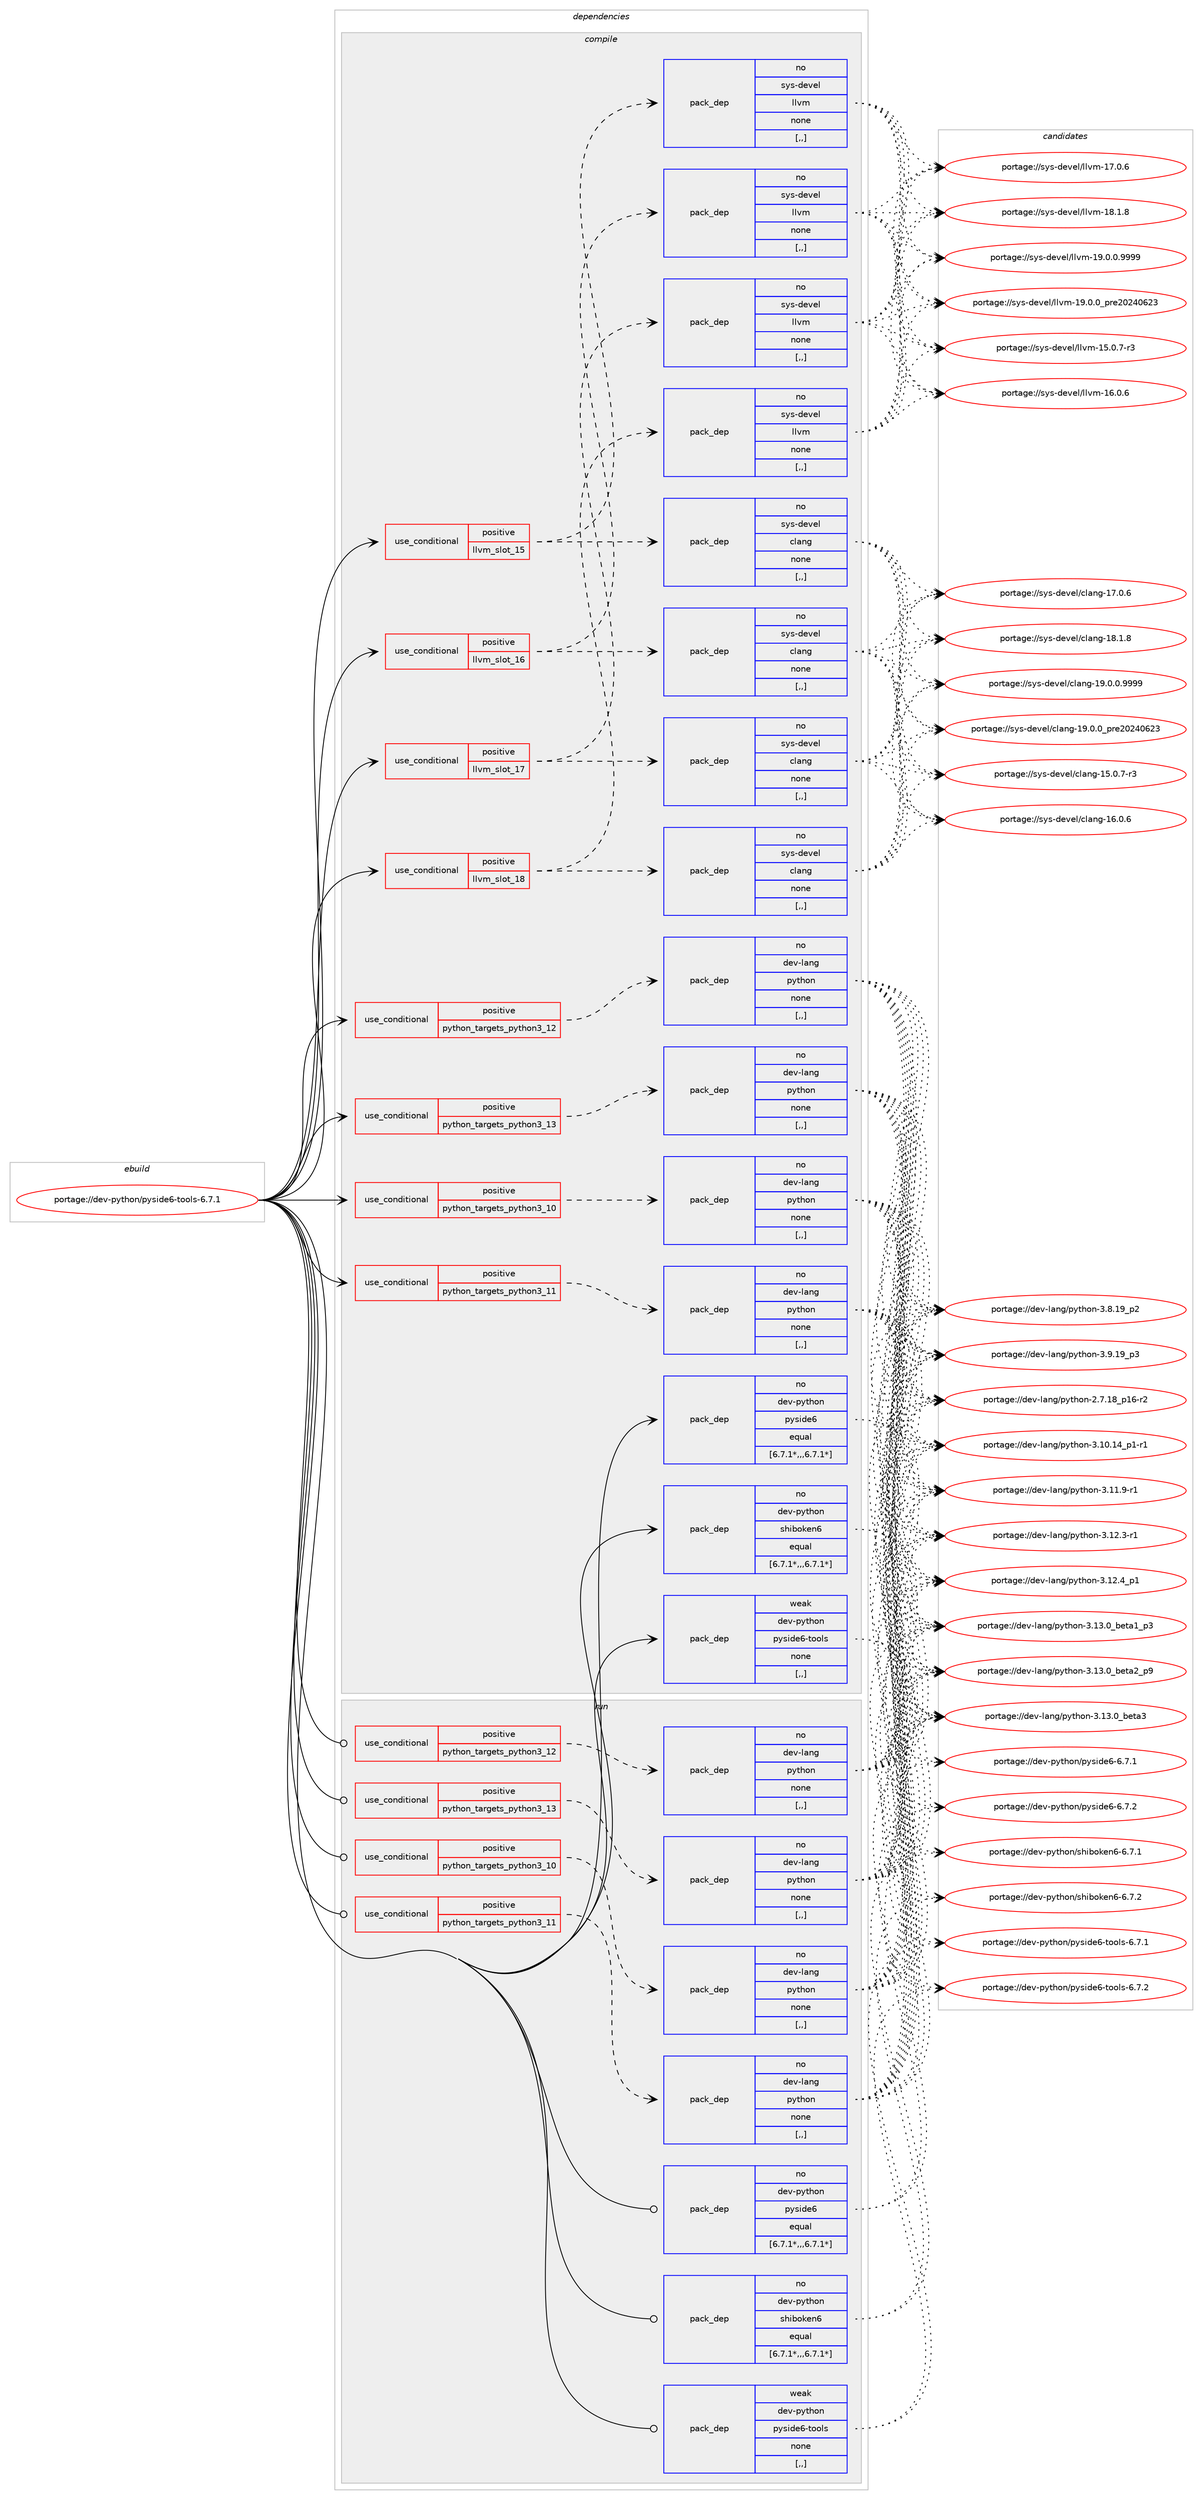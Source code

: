 digraph prolog {

# *************
# Graph options
# *************

newrank=true;
concentrate=true;
compound=true;
graph [rankdir=LR,fontname=Helvetica,fontsize=10,ranksep=1.5];#, ranksep=2.5, nodesep=0.2];
edge  [arrowhead=vee];
node  [fontname=Helvetica,fontsize=10];

# **********
# The ebuild
# **********

subgraph cluster_leftcol {
color=gray;
label=<<i>ebuild</i>>;
id [label="portage://dev-python/pyside6-tools-6.7.1", color=red, width=4, href="../dev-python/pyside6-tools-6.7.1.svg"];
}

# ****************
# The dependencies
# ****************

subgraph cluster_midcol {
color=gray;
label=<<i>dependencies</i>>;
subgraph cluster_compile {
fillcolor="#eeeeee";
style=filled;
label=<<i>compile</i>>;
subgraph cond36548 {
dependency154697 [label=<<TABLE BORDER="0" CELLBORDER="1" CELLSPACING="0" CELLPADDING="4"><TR><TD ROWSPAN="3" CELLPADDING="10">use_conditional</TD></TR><TR><TD>positive</TD></TR><TR><TD>llvm_slot_15</TD></TR></TABLE>>, shape=none, color=red];
subgraph pack116915 {
dependency154698 [label=<<TABLE BORDER="0" CELLBORDER="1" CELLSPACING="0" CELLPADDING="4" WIDTH="220"><TR><TD ROWSPAN="6" CELLPADDING="30">pack_dep</TD></TR><TR><TD WIDTH="110">no</TD></TR><TR><TD>sys-devel</TD></TR><TR><TD>clang</TD></TR><TR><TD>none</TD></TR><TR><TD>[,,]</TD></TR></TABLE>>, shape=none, color=blue];
}
dependency154697:e -> dependency154698:w [weight=20,style="dashed",arrowhead="vee"];
subgraph pack116916 {
dependency154699 [label=<<TABLE BORDER="0" CELLBORDER="1" CELLSPACING="0" CELLPADDING="4" WIDTH="220"><TR><TD ROWSPAN="6" CELLPADDING="30">pack_dep</TD></TR><TR><TD WIDTH="110">no</TD></TR><TR><TD>sys-devel</TD></TR><TR><TD>llvm</TD></TR><TR><TD>none</TD></TR><TR><TD>[,,]</TD></TR></TABLE>>, shape=none, color=blue];
}
dependency154697:e -> dependency154699:w [weight=20,style="dashed",arrowhead="vee"];
}
id:e -> dependency154697:w [weight=20,style="solid",arrowhead="vee"];
subgraph cond36549 {
dependency154700 [label=<<TABLE BORDER="0" CELLBORDER="1" CELLSPACING="0" CELLPADDING="4"><TR><TD ROWSPAN="3" CELLPADDING="10">use_conditional</TD></TR><TR><TD>positive</TD></TR><TR><TD>llvm_slot_16</TD></TR></TABLE>>, shape=none, color=red];
subgraph pack116917 {
dependency154701 [label=<<TABLE BORDER="0" CELLBORDER="1" CELLSPACING="0" CELLPADDING="4" WIDTH="220"><TR><TD ROWSPAN="6" CELLPADDING="30">pack_dep</TD></TR><TR><TD WIDTH="110">no</TD></TR><TR><TD>sys-devel</TD></TR><TR><TD>clang</TD></TR><TR><TD>none</TD></TR><TR><TD>[,,]</TD></TR></TABLE>>, shape=none, color=blue];
}
dependency154700:e -> dependency154701:w [weight=20,style="dashed",arrowhead="vee"];
subgraph pack116918 {
dependency154702 [label=<<TABLE BORDER="0" CELLBORDER="1" CELLSPACING="0" CELLPADDING="4" WIDTH="220"><TR><TD ROWSPAN="6" CELLPADDING="30">pack_dep</TD></TR><TR><TD WIDTH="110">no</TD></TR><TR><TD>sys-devel</TD></TR><TR><TD>llvm</TD></TR><TR><TD>none</TD></TR><TR><TD>[,,]</TD></TR></TABLE>>, shape=none, color=blue];
}
dependency154700:e -> dependency154702:w [weight=20,style="dashed",arrowhead="vee"];
}
id:e -> dependency154700:w [weight=20,style="solid",arrowhead="vee"];
subgraph cond36550 {
dependency154703 [label=<<TABLE BORDER="0" CELLBORDER="1" CELLSPACING="0" CELLPADDING="4"><TR><TD ROWSPAN="3" CELLPADDING="10">use_conditional</TD></TR><TR><TD>positive</TD></TR><TR><TD>llvm_slot_17</TD></TR></TABLE>>, shape=none, color=red];
subgraph pack116919 {
dependency154704 [label=<<TABLE BORDER="0" CELLBORDER="1" CELLSPACING="0" CELLPADDING="4" WIDTH="220"><TR><TD ROWSPAN="6" CELLPADDING="30">pack_dep</TD></TR><TR><TD WIDTH="110">no</TD></TR><TR><TD>sys-devel</TD></TR><TR><TD>clang</TD></TR><TR><TD>none</TD></TR><TR><TD>[,,]</TD></TR></TABLE>>, shape=none, color=blue];
}
dependency154703:e -> dependency154704:w [weight=20,style="dashed",arrowhead="vee"];
subgraph pack116920 {
dependency154705 [label=<<TABLE BORDER="0" CELLBORDER="1" CELLSPACING="0" CELLPADDING="4" WIDTH="220"><TR><TD ROWSPAN="6" CELLPADDING="30">pack_dep</TD></TR><TR><TD WIDTH="110">no</TD></TR><TR><TD>sys-devel</TD></TR><TR><TD>llvm</TD></TR><TR><TD>none</TD></TR><TR><TD>[,,]</TD></TR></TABLE>>, shape=none, color=blue];
}
dependency154703:e -> dependency154705:w [weight=20,style="dashed",arrowhead="vee"];
}
id:e -> dependency154703:w [weight=20,style="solid",arrowhead="vee"];
subgraph cond36551 {
dependency154706 [label=<<TABLE BORDER="0" CELLBORDER="1" CELLSPACING="0" CELLPADDING="4"><TR><TD ROWSPAN="3" CELLPADDING="10">use_conditional</TD></TR><TR><TD>positive</TD></TR><TR><TD>llvm_slot_18</TD></TR></TABLE>>, shape=none, color=red];
subgraph pack116921 {
dependency154707 [label=<<TABLE BORDER="0" CELLBORDER="1" CELLSPACING="0" CELLPADDING="4" WIDTH="220"><TR><TD ROWSPAN="6" CELLPADDING="30">pack_dep</TD></TR><TR><TD WIDTH="110">no</TD></TR><TR><TD>sys-devel</TD></TR><TR><TD>clang</TD></TR><TR><TD>none</TD></TR><TR><TD>[,,]</TD></TR></TABLE>>, shape=none, color=blue];
}
dependency154706:e -> dependency154707:w [weight=20,style="dashed",arrowhead="vee"];
subgraph pack116922 {
dependency154708 [label=<<TABLE BORDER="0" CELLBORDER="1" CELLSPACING="0" CELLPADDING="4" WIDTH="220"><TR><TD ROWSPAN="6" CELLPADDING="30">pack_dep</TD></TR><TR><TD WIDTH="110">no</TD></TR><TR><TD>sys-devel</TD></TR><TR><TD>llvm</TD></TR><TR><TD>none</TD></TR><TR><TD>[,,]</TD></TR></TABLE>>, shape=none, color=blue];
}
dependency154706:e -> dependency154708:w [weight=20,style="dashed",arrowhead="vee"];
}
id:e -> dependency154706:w [weight=20,style="solid",arrowhead="vee"];
subgraph cond36552 {
dependency154709 [label=<<TABLE BORDER="0" CELLBORDER="1" CELLSPACING="0" CELLPADDING="4"><TR><TD ROWSPAN="3" CELLPADDING="10">use_conditional</TD></TR><TR><TD>positive</TD></TR><TR><TD>python_targets_python3_10</TD></TR></TABLE>>, shape=none, color=red];
subgraph pack116923 {
dependency154710 [label=<<TABLE BORDER="0" CELLBORDER="1" CELLSPACING="0" CELLPADDING="4" WIDTH="220"><TR><TD ROWSPAN="6" CELLPADDING="30">pack_dep</TD></TR><TR><TD WIDTH="110">no</TD></TR><TR><TD>dev-lang</TD></TR><TR><TD>python</TD></TR><TR><TD>none</TD></TR><TR><TD>[,,]</TD></TR></TABLE>>, shape=none, color=blue];
}
dependency154709:e -> dependency154710:w [weight=20,style="dashed",arrowhead="vee"];
}
id:e -> dependency154709:w [weight=20,style="solid",arrowhead="vee"];
subgraph cond36553 {
dependency154711 [label=<<TABLE BORDER="0" CELLBORDER="1" CELLSPACING="0" CELLPADDING="4"><TR><TD ROWSPAN="3" CELLPADDING="10">use_conditional</TD></TR><TR><TD>positive</TD></TR><TR><TD>python_targets_python3_11</TD></TR></TABLE>>, shape=none, color=red];
subgraph pack116924 {
dependency154712 [label=<<TABLE BORDER="0" CELLBORDER="1" CELLSPACING="0" CELLPADDING="4" WIDTH="220"><TR><TD ROWSPAN="6" CELLPADDING="30">pack_dep</TD></TR><TR><TD WIDTH="110">no</TD></TR><TR><TD>dev-lang</TD></TR><TR><TD>python</TD></TR><TR><TD>none</TD></TR><TR><TD>[,,]</TD></TR></TABLE>>, shape=none, color=blue];
}
dependency154711:e -> dependency154712:w [weight=20,style="dashed",arrowhead="vee"];
}
id:e -> dependency154711:w [weight=20,style="solid",arrowhead="vee"];
subgraph cond36554 {
dependency154713 [label=<<TABLE BORDER="0" CELLBORDER="1" CELLSPACING="0" CELLPADDING="4"><TR><TD ROWSPAN="3" CELLPADDING="10">use_conditional</TD></TR><TR><TD>positive</TD></TR><TR><TD>python_targets_python3_12</TD></TR></TABLE>>, shape=none, color=red];
subgraph pack116925 {
dependency154714 [label=<<TABLE BORDER="0" CELLBORDER="1" CELLSPACING="0" CELLPADDING="4" WIDTH="220"><TR><TD ROWSPAN="6" CELLPADDING="30">pack_dep</TD></TR><TR><TD WIDTH="110">no</TD></TR><TR><TD>dev-lang</TD></TR><TR><TD>python</TD></TR><TR><TD>none</TD></TR><TR><TD>[,,]</TD></TR></TABLE>>, shape=none, color=blue];
}
dependency154713:e -> dependency154714:w [weight=20,style="dashed",arrowhead="vee"];
}
id:e -> dependency154713:w [weight=20,style="solid",arrowhead="vee"];
subgraph cond36555 {
dependency154715 [label=<<TABLE BORDER="0" CELLBORDER="1" CELLSPACING="0" CELLPADDING="4"><TR><TD ROWSPAN="3" CELLPADDING="10">use_conditional</TD></TR><TR><TD>positive</TD></TR><TR><TD>python_targets_python3_13</TD></TR></TABLE>>, shape=none, color=red];
subgraph pack116926 {
dependency154716 [label=<<TABLE BORDER="0" CELLBORDER="1" CELLSPACING="0" CELLPADDING="4" WIDTH="220"><TR><TD ROWSPAN="6" CELLPADDING="30">pack_dep</TD></TR><TR><TD WIDTH="110">no</TD></TR><TR><TD>dev-lang</TD></TR><TR><TD>python</TD></TR><TR><TD>none</TD></TR><TR><TD>[,,]</TD></TR></TABLE>>, shape=none, color=blue];
}
dependency154715:e -> dependency154716:w [weight=20,style="dashed",arrowhead="vee"];
}
id:e -> dependency154715:w [weight=20,style="solid",arrowhead="vee"];
subgraph pack116927 {
dependency154717 [label=<<TABLE BORDER="0" CELLBORDER="1" CELLSPACING="0" CELLPADDING="4" WIDTH="220"><TR><TD ROWSPAN="6" CELLPADDING="30">pack_dep</TD></TR><TR><TD WIDTH="110">no</TD></TR><TR><TD>dev-python</TD></TR><TR><TD>pyside6</TD></TR><TR><TD>equal</TD></TR><TR><TD>[6.7.1*,,,6.7.1*]</TD></TR></TABLE>>, shape=none, color=blue];
}
id:e -> dependency154717:w [weight=20,style="solid",arrowhead="vee"];
subgraph pack116928 {
dependency154718 [label=<<TABLE BORDER="0" CELLBORDER="1" CELLSPACING="0" CELLPADDING="4" WIDTH="220"><TR><TD ROWSPAN="6" CELLPADDING="30">pack_dep</TD></TR><TR><TD WIDTH="110">no</TD></TR><TR><TD>dev-python</TD></TR><TR><TD>shiboken6</TD></TR><TR><TD>equal</TD></TR><TR><TD>[6.7.1*,,,6.7.1*]</TD></TR></TABLE>>, shape=none, color=blue];
}
id:e -> dependency154718:w [weight=20,style="solid",arrowhead="vee"];
subgraph pack116929 {
dependency154719 [label=<<TABLE BORDER="0" CELLBORDER="1" CELLSPACING="0" CELLPADDING="4" WIDTH="220"><TR><TD ROWSPAN="6" CELLPADDING="30">pack_dep</TD></TR><TR><TD WIDTH="110">weak</TD></TR><TR><TD>dev-python</TD></TR><TR><TD>pyside6-tools</TD></TR><TR><TD>none</TD></TR><TR><TD>[,,]</TD></TR></TABLE>>, shape=none, color=blue];
}
id:e -> dependency154719:w [weight=20,style="solid",arrowhead="vee"];
}
subgraph cluster_compileandrun {
fillcolor="#eeeeee";
style=filled;
label=<<i>compile and run</i>>;
}
subgraph cluster_run {
fillcolor="#eeeeee";
style=filled;
label=<<i>run</i>>;
subgraph cond36556 {
dependency154720 [label=<<TABLE BORDER="0" CELLBORDER="1" CELLSPACING="0" CELLPADDING="4"><TR><TD ROWSPAN="3" CELLPADDING="10">use_conditional</TD></TR><TR><TD>positive</TD></TR><TR><TD>python_targets_python3_10</TD></TR></TABLE>>, shape=none, color=red];
subgraph pack116930 {
dependency154721 [label=<<TABLE BORDER="0" CELLBORDER="1" CELLSPACING="0" CELLPADDING="4" WIDTH="220"><TR><TD ROWSPAN="6" CELLPADDING="30">pack_dep</TD></TR><TR><TD WIDTH="110">no</TD></TR><TR><TD>dev-lang</TD></TR><TR><TD>python</TD></TR><TR><TD>none</TD></TR><TR><TD>[,,]</TD></TR></TABLE>>, shape=none, color=blue];
}
dependency154720:e -> dependency154721:w [weight=20,style="dashed",arrowhead="vee"];
}
id:e -> dependency154720:w [weight=20,style="solid",arrowhead="odot"];
subgraph cond36557 {
dependency154722 [label=<<TABLE BORDER="0" CELLBORDER="1" CELLSPACING="0" CELLPADDING="4"><TR><TD ROWSPAN="3" CELLPADDING="10">use_conditional</TD></TR><TR><TD>positive</TD></TR><TR><TD>python_targets_python3_11</TD></TR></TABLE>>, shape=none, color=red];
subgraph pack116931 {
dependency154723 [label=<<TABLE BORDER="0" CELLBORDER="1" CELLSPACING="0" CELLPADDING="4" WIDTH="220"><TR><TD ROWSPAN="6" CELLPADDING="30">pack_dep</TD></TR><TR><TD WIDTH="110">no</TD></TR><TR><TD>dev-lang</TD></TR><TR><TD>python</TD></TR><TR><TD>none</TD></TR><TR><TD>[,,]</TD></TR></TABLE>>, shape=none, color=blue];
}
dependency154722:e -> dependency154723:w [weight=20,style="dashed",arrowhead="vee"];
}
id:e -> dependency154722:w [weight=20,style="solid",arrowhead="odot"];
subgraph cond36558 {
dependency154724 [label=<<TABLE BORDER="0" CELLBORDER="1" CELLSPACING="0" CELLPADDING="4"><TR><TD ROWSPAN="3" CELLPADDING="10">use_conditional</TD></TR><TR><TD>positive</TD></TR><TR><TD>python_targets_python3_12</TD></TR></TABLE>>, shape=none, color=red];
subgraph pack116932 {
dependency154725 [label=<<TABLE BORDER="0" CELLBORDER="1" CELLSPACING="0" CELLPADDING="4" WIDTH="220"><TR><TD ROWSPAN="6" CELLPADDING="30">pack_dep</TD></TR><TR><TD WIDTH="110">no</TD></TR><TR><TD>dev-lang</TD></TR><TR><TD>python</TD></TR><TR><TD>none</TD></TR><TR><TD>[,,]</TD></TR></TABLE>>, shape=none, color=blue];
}
dependency154724:e -> dependency154725:w [weight=20,style="dashed",arrowhead="vee"];
}
id:e -> dependency154724:w [weight=20,style="solid",arrowhead="odot"];
subgraph cond36559 {
dependency154726 [label=<<TABLE BORDER="0" CELLBORDER="1" CELLSPACING="0" CELLPADDING="4"><TR><TD ROWSPAN="3" CELLPADDING="10">use_conditional</TD></TR><TR><TD>positive</TD></TR><TR><TD>python_targets_python3_13</TD></TR></TABLE>>, shape=none, color=red];
subgraph pack116933 {
dependency154727 [label=<<TABLE BORDER="0" CELLBORDER="1" CELLSPACING="0" CELLPADDING="4" WIDTH="220"><TR><TD ROWSPAN="6" CELLPADDING="30">pack_dep</TD></TR><TR><TD WIDTH="110">no</TD></TR><TR><TD>dev-lang</TD></TR><TR><TD>python</TD></TR><TR><TD>none</TD></TR><TR><TD>[,,]</TD></TR></TABLE>>, shape=none, color=blue];
}
dependency154726:e -> dependency154727:w [weight=20,style="dashed",arrowhead="vee"];
}
id:e -> dependency154726:w [weight=20,style="solid",arrowhead="odot"];
subgraph pack116934 {
dependency154728 [label=<<TABLE BORDER="0" CELLBORDER="1" CELLSPACING="0" CELLPADDING="4" WIDTH="220"><TR><TD ROWSPAN="6" CELLPADDING="30">pack_dep</TD></TR><TR><TD WIDTH="110">no</TD></TR><TR><TD>dev-python</TD></TR><TR><TD>pyside6</TD></TR><TR><TD>equal</TD></TR><TR><TD>[6.7.1*,,,6.7.1*]</TD></TR></TABLE>>, shape=none, color=blue];
}
id:e -> dependency154728:w [weight=20,style="solid",arrowhead="odot"];
subgraph pack116935 {
dependency154729 [label=<<TABLE BORDER="0" CELLBORDER="1" CELLSPACING="0" CELLPADDING="4" WIDTH="220"><TR><TD ROWSPAN="6" CELLPADDING="30">pack_dep</TD></TR><TR><TD WIDTH="110">no</TD></TR><TR><TD>dev-python</TD></TR><TR><TD>shiboken6</TD></TR><TR><TD>equal</TD></TR><TR><TD>[6.7.1*,,,6.7.1*]</TD></TR></TABLE>>, shape=none, color=blue];
}
id:e -> dependency154729:w [weight=20,style="solid",arrowhead="odot"];
subgraph pack116936 {
dependency154730 [label=<<TABLE BORDER="0" CELLBORDER="1" CELLSPACING="0" CELLPADDING="4" WIDTH="220"><TR><TD ROWSPAN="6" CELLPADDING="30">pack_dep</TD></TR><TR><TD WIDTH="110">weak</TD></TR><TR><TD>dev-python</TD></TR><TR><TD>pyside6-tools</TD></TR><TR><TD>none</TD></TR><TR><TD>[,,]</TD></TR></TABLE>>, shape=none, color=blue];
}
id:e -> dependency154730:w [weight=20,style="solid",arrowhead="odot"];
}
}

# **************
# The candidates
# **************

subgraph cluster_choices {
rank=same;
color=gray;
label=<<i>candidates</i>>;

subgraph choice116915 {
color=black;
nodesep=1;
choice11512111545100101118101108479910897110103454953464846554511451 [label="portage://sys-devel/clang-15.0.7-r3", color=red, width=4,href="../sys-devel/clang-15.0.7-r3.svg"];
choice1151211154510010111810110847991089711010345495446484654 [label="portage://sys-devel/clang-16.0.6", color=red, width=4,href="../sys-devel/clang-16.0.6.svg"];
choice1151211154510010111810110847991089711010345495546484654 [label="portage://sys-devel/clang-17.0.6", color=red, width=4,href="../sys-devel/clang-17.0.6.svg"];
choice1151211154510010111810110847991089711010345495646494656 [label="portage://sys-devel/clang-18.1.8", color=red, width=4,href="../sys-devel/clang-18.1.8.svg"];
choice11512111545100101118101108479910897110103454957464846484657575757 [label="portage://sys-devel/clang-19.0.0.9999", color=red, width=4,href="../sys-devel/clang-19.0.0.9999.svg"];
choice1151211154510010111810110847991089711010345495746484648951121141015048505248545051 [label="portage://sys-devel/clang-19.0.0_pre20240623", color=red, width=4,href="../sys-devel/clang-19.0.0_pre20240623.svg"];
dependency154698:e -> choice11512111545100101118101108479910897110103454953464846554511451:w [style=dotted,weight="100"];
dependency154698:e -> choice1151211154510010111810110847991089711010345495446484654:w [style=dotted,weight="100"];
dependency154698:e -> choice1151211154510010111810110847991089711010345495546484654:w [style=dotted,weight="100"];
dependency154698:e -> choice1151211154510010111810110847991089711010345495646494656:w [style=dotted,weight="100"];
dependency154698:e -> choice11512111545100101118101108479910897110103454957464846484657575757:w [style=dotted,weight="100"];
dependency154698:e -> choice1151211154510010111810110847991089711010345495746484648951121141015048505248545051:w [style=dotted,weight="100"];
}
subgraph choice116916 {
color=black;
nodesep=1;
choice1151211154510010111810110847108108118109454953464846554511451 [label="portage://sys-devel/llvm-15.0.7-r3", color=red, width=4,href="../sys-devel/llvm-15.0.7-r3.svg"];
choice115121115451001011181011084710810811810945495446484654 [label="portage://sys-devel/llvm-16.0.6", color=red, width=4,href="../sys-devel/llvm-16.0.6.svg"];
choice115121115451001011181011084710810811810945495546484654 [label="portage://sys-devel/llvm-17.0.6", color=red, width=4,href="../sys-devel/llvm-17.0.6.svg"];
choice115121115451001011181011084710810811810945495646494656 [label="portage://sys-devel/llvm-18.1.8", color=red, width=4,href="../sys-devel/llvm-18.1.8.svg"];
choice1151211154510010111810110847108108118109454957464846484657575757 [label="portage://sys-devel/llvm-19.0.0.9999", color=red, width=4,href="../sys-devel/llvm-19.0.0.9999.svg"];
choice115121115451001011181011084710810811810945495746484648951121141015048505248545051 [label="portage://sys-devel/llvm-19.0.0_pre20240623", color=red, width=4,href="../sys-devel/llvm-19.0.0_pre20240623.svg"];
dependency154699:e -> choice1151211154510010111810110847108108118109454953464846554511451:w [style=dotted,weight="100"];
dependency154699:e -> choice115121115451001011181011084710810811810945495446484654:w [style=dotted,weight="100"];
dependency154699:e -> choice115121115451001011181011084710810811810945495546484654:w [style=dotted,weight="100"];
dependency154699:e -> choice115121115451001011181011084710810811810945495646494656:w [style=dotted,weight="100"];
dependency154699:e -> choice1151211154510010111810110847108108118109454957464846484657575757:w [style=dotted,weight="100"];
dependency154699:e -> choice115121115451001011181011084710810811810945495746484648951121141015048505248545051:w [style=dotted,weight="100"];
}
subgraph choice116917 {
color=black;
nodesep=1;
choice11512111545100101118101108479910897110103454953464846554511451 [label="portage://sys-devel/clang-15.0.7-r3", color=red, width=4,href="../sys-devel/clang-15.0.7-r3.svg"];
choice1151211154510010111810110847991089711010345495446484654 [label="portage://sys-devel/clang-16.0.6", color=red, width=4,href="../sys-devel/clang-16.0.6.svg"];
choice1151211154510010111810110847991089711010345495546484654 [label="portage://sys-devel/clang-17.0.6", color=red, width=4,href="../sys-devel/clang-17.0.6.svg"];
choice1151211154510010111810110847991089711010345495646494656 [label="portage://sys-devel/clang-18.1.8", color=red, width=4,href="../sys-devel/clang-18.1.8.svg"];
choice11512111545100101118101108479910897110103454957464846484657575757 [label="portage://sys-devel/clang-19.0.0.9999", color=red, width=4,href="../sys-devel/clang-19.0.0.9999.svg"];
choice1151211154510010111810110847991089711010345495746484648951121141015048505248545051 [label="portage://sys-devel/clang-19.0.0_pre20240623", color=red, width=4,href="../sys-devel/clang-19.0.0_pre20240623.svg"];
dependency154701:e -> choice11512111545100101118101108479910897110103454953464846554511451:w [style=dotted,weight="100"];
dependency154701:e -> choice1151211154510010111810110847991089711010345495446484654:w [style=dotted,weight="100"];
dependency154701:e -> choice1151211154510010111810110847991089711010345495546484654:w [style=dotted,weight="100"];
dependency154701:e -> choice1151211154510010111810110847991089711010345495646494656:w [style=dotted,weight="100"];
dependency154701:e -> choice11512111545100101118101108479910897110103454957464846484657575757:w [style=dotted,weight="100"];
dependency154701:e -> choice1151211154510010111810110847991089711010345495746484648951121141015048505248545051:w [style=dotted,weight="100"];
}
subgraph choice116918 {
color=black;
nodesep=1;
choice1151211154510010111810110847108108118109454953464846554511451 [label="portage://sys-devel/llvm-15.0.7-r3", color=red, width=4,href="../sys-devel/llvm-15.0.7-r3.svg"];
choice115121115451001011181011084710810811810945495446484654 [label="portage://sys-devel/llvm-16.0.6", color=red, width=4,href="../sys-devel/llvm-16.0.6.svg"];
choice115121115451001011181011084710810811810945495546484654 [label="portage://sys-devel/llvm-17.0.6", color=red, width=4,href="../sys-devel/llvm-17.0.6.svg"];
choice115121115451001011181011084710810811810945495646494656 [label="portage://sys-devel/llvm-18.1.8", color=red, width=4,href="../sys-devel/llvm-18.1.8.svg"];
choice1151211154510010111810110847108108118109454957464846484657575757 [label="portage://sys-devel/llvm-19.0.0.9999", color=red, width=4,href="../sys-devel/llvm-19.0.0.9999.svg"];
choice115121115451001011181011084710810811810945495746484648951121141015048505248545051 [label="portage://sys-devel/llvm-19.0.0_pre20240623", color=red, width=4,href="../sys-devel/llvm-19.0.0_pre20240623.svg"];
dependency154702:e -> choice1151211154510010111810110847108108118109454953464846554511451:w [style=dotted,weight="100"];
dependency154702:e -> choice115121115451001011181011084710810811810945495446484654:w [style=dotted,weight="100"];
dependency154702:e -> choice115121115451001011181011084710810811810945495546484654:w [style=dotted,weight="100"];
dependency154702:e -> choice115121115451001011181011084710810811810945495646494656:w [style=dotted,weight="100"];
dependency154702:e -> choice1151211154510010111810110847108108118109454957464846484657575757:w [style=dotted,weight="100"];
dependency154702:e -> choice115121115451001011181011084710810811810945495746484648951121141015048505248545051:w [style=dotted,weight="100"];
}
subgraph choice116919 {
color=black;
nodesep=1;
choice11512111545100101118101108479910897110103454953464846554511451 [label="portage://sys-devel/clang-15.0.7-r3", color=red, width=4,href="../sys-devel/clang-15.0.7-r3.svg"];
choice1151211154510010111810110847991089711010345495446484654 [label="portage://sys-devel/clang-16.0.6", color=red, width=4,href="../sys-devel/clang-16.0.6.svg"];
choice1151211154510010111810110847991089711010345495546484654 [label="portage://sys-devel/clang-17.0.6", color=red, width=4,href="../sys-devel/clang-17.0.6.svg"];
choice1151211154510010111810110847991089711010345495646494656 [label="portage://sys-devel/clang-18.1.8", color=red, width=4,href="../sys-devel/clang-18.1.8.svg"];
choice11512111545100101118101108479910897110103454957464846484657575757 [label="portage://sys-devel/clang-19.0.0.9999", color=red, width=4,href="../sys-devel/clang-19.0.0.9999.svg"];
choice1151211154510010111810110847991089711010345495746484648951121141015048505248545051 [label="portage://sys-devel/clang-19.0.0_pre20240623", color=red, width=4,href="../sys-devel/clang-19.0.0_pre20240623.svg"];
dependency154704:e -> choice11512111545100101118101108479910897110103454953464846554511451:w [style=dotted,weight="100"];
dependency154704:e -> choice1151211154510010111810110847991089711010345495446484654:w [style=dotted,weight="100"];
dependency154704:e -> choice1151211154510010111810110847991089711010345495546484654:w [style=dotted,weight="100"];
dependency154704:e -> choice1151211154510010111810110847991089711010345495646494656:w [style=dotted,weight="100"];
dependency154704:e -> choice11512111545100101118101108479910897110103454957464846484657575757:w [style=dotted,weight="100"];
dependency154704:e -> choice1151211154510010111810110847991089711010345495746484648951121141015048505248545051:w [style=dotted,weight="100"];
}
subgraph choice116920 {
color=black;
nodesep=1;
choice1151211154510010111810110847108108118109454953464846554511451 [label="portage://sys-devel/llvm-15.0.7-r3", color=red, width=4,href="../sys-devel/llvm-15.0.7-r3.svg"];
choice115121115451001011181011084710810811810945495446484654 [label="portage://sys-devel/llvm-16.0.6", color=red, width=4,href="../sys-devel/llvm-16.0.6.svg"];
choice115121115451001011181011084710810811810945495546484654 [label="portage://sys-devel/llvm-17.0.6", color=red, width=4,href="../sys-devel/llvm-17.0.6.svg"];
choice115121115451001011181011084710810811810945495646494656 [label="portage://sys-devel/llvm-18.1.8", color=red, width=4,href="../sys-devel/llvm-18.1.8.svg"];
choice1151211154510010111810110847108108118109454957464846484657575757 [label="portage://sys-devel/llvm-19.0.0.9999", color=red, width=4,href="../sys-devel/llvm-19.0.0.9999.svg"];
choice115121115451001011181011084710810811810945495746484648951121141015048505248545051 [label="portage://sys-devel/llvm-19.0.0_pre20240623", color=red, width=4,href="../sys-devel/llvm-19.0.0_pre20240623.svg"];
dependency154705:e -> choice1151211154510010111810110847108108118109454953464846554511451:w [style=dotted,weight="100"];
dependency154705:e -> choice115121115451001011181011084710810811810945495446484654:w [style=dotted,weight="100"];
dependency154705:e -> choice115121115451001011181011084710810811810945495546484654:w [style=dotted,weight="100"];
dependency154705:e -> choice115121115451001011181011084710810811810945495646494656:w [style=dotted,weight="100"];
dependency154705:e -> choice1151211154510010111810110847108108118109454957464846484657575757:w [style=dotted,weight="100"];
dependency154705:e -> choice115121115451001011181011084710810811810945495746484648951121141015048505248545051:w [style=dotted,weight="100"];
}
subgraph choice116921 {
color=black;
nodesep=1;
choice11512111545100101118101108479910897110103454953464846554511451 [label="portage://sys-devel/clang-15.0.7-r3", color=red, width=4,href="../sys-devel/clang-15.0.7-r3.svg"];
choice1151211154510010111810110847991089711010345495446484654 [label="portage://sys-devel/clang-16.0.6", color=red, width=4,href="../sys-devel/clang-16.0.6.svg"];
choice1151211154510010111810110847991089711010345495546484654 [label="portage://sys-devel/clang-17.0.6", color=red, width=4,href="../sys-devel/clang-17.0.6.svg"];
choice1151211154510010111810110847991089711010345495646494656 [label="portage://sys-devel/clang-18.1.8", color=red, width=4,href="../sys-devel/clang-18.1.8.svg"];
choice11512111545100101118101108479910897110103454957464846484657575757 [label="portage://sys-devel/clang-19.0.0.9999", color=red, width=4,href="../sys-devel/clang-19.0.0.9999.svg"];
choice1151211154510010111810110847991089711010345495746484648951121141015048505248545051 [label="portage://sys-devel/clang-19.0.0_pre20240623", color=red, width=4,href="../sys-devel/clang-19.0.0_pre20240623.svg"];
dependency154707:e -> choice11512111545100101118101108479910897110103454953464846554511451:w [style=dotted,weight="100"];
dependency154707:e -> choice1151211154510010111810110847991089711010345495446484654:w [style=dotted,weight="100"];
dependency154707:e -> choice1151211154510010111810110847991089711010345495546484654:w [style=dotted,weight="100"];
dependency154707:e -> choice1151211154510010111810110847991089711010345495646494656:w [style=dotted,weight="100"];
dependency154707:e -> choice11512111545100101118101108479910897110103454957464846484657575757:w [style=dotted,weight="100"];
dependency154707:e -> choice1151211154510010111810110847991089711010345495746484648951121141015048505248545051:w [style=dotted,weight="100"];
}
subgraph choice116922 {
color=black;
nodesep=1;
choice1151211154510010111810110847108108118109454953464846554511451 [label="portage://sys-devel/llvm-15.0.7-r3", color=red, width=4,href="../sys-devel/llvm-15.0.7-r3.svg"];
choice115121115451001011181011084710810811810945495446484654 [label="portage://sys-devel/llvm-16.0.6", color=red, width=4,href="../sys-devel/llvm-16.0.6.svg"];
choice115121115451001011181011084710810811810945495546484654 [label="portage://sys-devel/llvm-17.0.6", color=red, width=4,href="../sys-devel/llvm-17.0.6.svg"];
choice115121115451001011181011084710810811810945495646494656 [label="portage://sys-devel/llvm-18.1.8", color=red, width=4,href="../sys-devel/llvm-18.1.8.svg"];
choice1151211154510010111810110847108108118109454957464846484657575757 [label="portage://sys-devel/llvm-19.0.0.9999", color=red, width=4,href="../sys-devel/llvm-19.0.0.9999.svg"];
choice115121115451001011181011084710810811810945495746484648951121141015048505248545051 [label="portage://sys-devel/llvm-19.0.0_pre20240623", color=red, width=4,href="../sys-devel/llvm-19.0.0_pre20240623.svg"];
dependency154708:e -> choice1151211154510010111810110847108108118109454953464846554511451:w [style=dotted,weight="100"];
dependency154708:e -> choice115121115451001011181011084710810811810945495446484654:w [style=dotted,weight="100"];
dependency154708:e -> choice115121115451001011181011084710810811810945495546484654:w [style=dotted,weight="100"];
dependency154708:e -> choice115121115451001011181011084710810811810945495646494656:w [style=dotted,weight="100"];
dependency154708:e -> choice1151211154510010111810110847108108118109454957464846484657575757:w [style=dotted,weight="100"];
dependency154708:e -> choice115121115451001011181011084710810811810945495746484648951121141015048505248545051:w [style=dotted,weight="100"];
}
subgraph choice116923 {
color=black;
nodesep=1;
choice100101118451089711010347112121116104111110455046554649569511249544511450 [label="portage://dev-lang/python-2.7.18_p16-r2", color=red, width=4,href="../dev-lang/python-2.7.18_p16-r2.svg"];
choice100101118451089711010347112121116104111110455146494846495295112494511449 [label="portage://dev-lang/python-3.10.14_p1-r1", color=red, width=4,href="../dev-lang/python-3.10.14_p1-r1.svg"];
choice100101118451089711010347112121116104111110455146494946574511449 [label="portage://dev-lang/python-3.11.9-r1", color=red, width=4,href="../dev-lang/python-3.11.9-r1.svg"];
choice100101118451089711010347112121116104111110455146495046514511449 [label="portage://dev-lang/python-3.12.3-r1", color=red, width=4,href="../dev-lang/python-3.12.3-r1.svg"];
choice100101118451089711010347112121116104111110455146495046529511249 [label="portage://dev-lang/python-3.12.4_p1", color=red, width=4,href="../dev-lang/python-3.12.4_p1.svg"];
choice10010111845108971101034711212111610411111045514649514648959810111697499511251 [label="portage://dev-lang/python-3.13.0_beta1_p3", color=red, width=4,href="../dev-lang/python-3.13.0_beta1_p3.svg"];
choice10010111845108971101034711212111610411111045514649514648959810111697509511257 [label="portage://dev-lang/python-3.13.0_beta2_p9", color=red, width=4,href="../dev-lang/python-3.13.0_beta2_p9.svg"];
choice1001011184510897110103471121211161041111104551464951464895981011169751 [label="portage://dev-lang/python-3.13.0_beta3", color=red, width=4,href="../dev-lang/python-3.13.0_beta3.svg"];
choice100101118451089711010347112121116104111110455146564649579511250 [label="portage://dev-lang/python-3.8.19_p2", color=red, width=4,href="../dev-lang/python-3.8.19_p2.svg"];
choice100101118451089711010347112121116104111110455146574649579511251 [label="portage://dev-lang/python-3.9.19_p3", color=red, width=4,href="../dev-lang/python-3.9.19_p3.svg"];
dependency154710:e -> choice100101118451089711010347112121116104111110455046554649569511249544511450:w [style=dotted,weight="100"];
dependency154710:e -> choice100101118451089711010347112121116104111110455146494846495295112494511449:w [style=dotted,weight="100"];
dependency154710:e -> choice100101118451089711010347112121116104111110455146494946574511449:w [style=dotted,weight="100"];
dependency154710:e -> choice100101118451089711010347112121116104111110455146495046514511449:w [style=dotted,weight="100"];
dependency154710:e -> choice100101118451089711010347112121116104111110455146495046529511249:w [style=dotted,weight="100"];
dependency154710:e -> choice10010111845108971101034711212111610411111045514649514648959810111697499511251:w [style=dotted,weight="100"];
dependency154710:e -> choice10010111845108971101034711212111610411111045514649514648959810111697509511257:w [style=dotted,weight="100"];
dependency154710:e -> choice1001011184510897110103471121211161041111104551464951464895981011169751:w [style=dotted,weight="100"];
dependency154710:e -> choice100101118451089711010347112121116104111110455146564649579511250:w [style=dotted,weight="100"];
dependency154710:e -> choice100101118451089711010347112121116104111110455146574649579511251:w [style=dotted,weight="100"];
}
subgraph choice116924 {
color=black;
nodesep=1;
choice100101118451089711010347112121116104111110455046554649569511249544511450 [label="portage://dev-lang/python-2.7.18_p16-r2", color=red, width=4,href="../dev-lang/python-2.7.18_p16-r2.svg"];
choice100101118451089711010347112121116104111110455146494846495295112494511449 [label="portage://dev-lang/python-3.10.14_p1-r1", color=red, width=4,href="../dev-lang/python-3.10.14_p1-r1.svg"];
choice100101118451089711010347112121116104111110455146494946574511449 [label="portage://dev-lang/python-3.11.9-r1", color=red, width=4,href="../dev-lang/python-3.11.9-r1.svg"];
choice100101118451089711010347112121116104111110455146495046514511449 [label="portage://dev-lang/python-3.12.3-r1", color=red, width=4,href="../dev-lang/python-3.12.3-r1.svg"];
choice100101118451089711010347112121116104111110455146495046529511249 [label="portage://dev-lang/python-3.12.4_p1", color=red, width=4,href="../dev-lang/python-3.12.4_p1.svg"];
choice10010111845108971101034711212111610411111045514649514648959810111697499511251 [label="portage://dev-lang/python-3.13.0_beta1_p3", color=red, width=4,href="../dev-lang/python-3.13.0_beta1_p3.svg"];
choice10010111845108971101034711212111610411111045514649514648959810111697509511257 [label="portage://dev-lang/python-3.13.0_beta2_p9", color=red, width=4,href="../dev-lang/python-3.13.0_beta2_p9.svg"];
choice1001011184510897110103471121211161041111104551464951464895981011169751 [label="portage://dev-lang/python-3.13.0_beta3", color=red, width=4,href="../dev-lang/python-3.13.0_beta3.svg"];
choice100101118451089711010347112121116104111110455146564649579511250 [label="portage://dev-lang/python-3.8.19_p2", color=red, width=4,href="../dev-lang/python-3.8.19_p2.svg"];
choice100101118451089711010347112121116104111110455146574649579511251 [label="portage://dev-lang/python-3.9.19_p3", color=red, width=4,href="../dev-lang/python-3.9.19_p3.svg"];
dependency154712:e -> choice100101118451089711010347112121116104111110455046554649569511249544511450:w [style=dotted,weight="100"];
dependency154712:e -> choice100101118451089711010347112121116104111110455146494846495295112494511449:w [style=dotted,weight="100"];
dependency154712:e -> choice100101118451089711010347112121116104111110455146494946574511449:w [style=dotted,weight="100"];
dependency154712:e -> choice100101118451089711010347112121116104111110455146495046514511449:w [style=dotted,weight="100"];
dependency154712:e -> choice100101118451089711010347112121116104111110455146495046529511249:w [style=dotted,weight="100"];
dependency154712:e -> choice10010111845108971101034711212111610411111045514649514648959810111697499511251:w [style=dotted,weight="100"];
dependency154712:e -> choice10010111845108971101034711212111610411111045514649514648959810111697509511257:w [style=dotted,weight="100"];
dependency154712:e -> choice1001011184510897110103471121211161041111104551464951464895981011169751:w [style=dotted,weight="100"];
dependency154712:e -> choice100101118451089711010347112121116104111110455146564649579511250:w [style=dotted,weight="100"];
dependency154712:e -> choice100101118451089711010347112121116104111110455146574649579511251:w [style=dotted,weight="100"];
}
subgraph choice116925 {
color=black;
nodesep=1;
choice100101118451089711010347112121116104111110455046554649569511249544511450 [label="portage://dev-lang/python-2.7.18_p16-r2", color=red, width=4,href="../dev-lang/python-2.7.18_p16-r2.svg"];
choice100101118451089711010347112121116104111110455146494846495295112494511449 [label="portage://dev-lang/python-3.10.14_p1-r1", color=red, width=4,href="../dev-lang/python-3.10.14_p1-r1.svg"];
choice100101118451089711010347112121116104111110455146494946574511449 [label="portage://dev-lang/python-3.11.9-r1", color=red, width=4,href="../dev-lang/python-3.11.9-r1.svg"];
choice100101118451089711010347112121116104111110455146495046514511449 [label="portage://dev-lang/python-3.12.3-r1", color=red, width=4,href="../dev-lang/python-3.12.3-r1.svg"];
choice100101118451089711010347112121116104111110455146495046529511249 [label="portage://dev-lang/python-3.12.4_p1", color=red, width=4,href="../dev-lang/python-3.12.4_p1.svg"];
choice10010111845108971101034711212111610411111045514649514648959810111697499511251 [label="portage://dev-lang/python-3.13.0_beta1_p3", color=red, width=4,href="../dev-lang/python-3.13.0_beta1_p3.svg"];
choice10010111845108971101034711212111610411111045514649514648959810111697509511257 [label="portage://dev-lang/python-3.13.0_beta2_p9", color=red, width=4,href="../dev-lang/python-3.13.0_beta2_p9.svg"];
choice1001011184510897110103471121211161041111104551464951464895981011169751 [label="portage://dev-lang/python-3.13.0_beta3", color=red, width=4,href="../dev-lang/python-3.13.0_beta3.svg"];
choice100101118451089711010347112121116104111110455146564649579511250 [label="portage://dev-lang/python-3.8.19_p2", color=red, width=4,href="../dev-lang/python-3.8.19_p2.svg"];
choice100101118451089711010347112121116104111110455146574649579511251 [label="portage://dev-lang/python-3.9.19_p3", color=red, width=4,href="../dev-lang/python-3.9.19_p3.svg"];
dependency154714:e -> choice100101118451089711010347112121116104111110455046554649569511249544511450:w [style=dotted,weight="100"];
dependency154714:e -> choice100101118451089711010347112121116104111110455146494846495295112494511449:w [style=dotted,weight="100"];
dependency154714:e -> choice100101118451089711010347112121116104111110455146494946574511449:w [style=dotted,weight="100"];
dependency154714:e -> choice100101118451089711010347112121116104111110455146495046514511449:w [style=dotted,weight="100"];
dependency154714:e -> choice100101118451089711010347112121116104111110455146495046529511249:w [style=dotted,weight="100"];
dependency154714:e -> choice10010111845108971101034711212111610411111045514649514648959810111697499511251:w [style=dotted,weight="100"];
dependency154714:e -> choice10010111845108971101034711212111610411111045514649514648959810111697509511257:w [style=dotted,weight="100"];
dependency154714:e -> choice1001011184510897110103471121211161041111104551464951464895981011169751:w [style=dotted,weight="100"];
dependency154714:e -> choice100101118451089711010347112121116104111110455146564649579511250:w [style=dotted,weight="100"];
dependency154714:e -> choice100101118451089711010347112121116104111110455146574649579511251:w [style=dotted,weight="100"];
}
subgraph choice116926 {
color=black;
nodesep=1;
choice100101118451089711010347112121116104111110455046554649569511249544511450 [label="portage://dev-lang/python-2.7.18_p16-r2", color=red, width=4,href="../dev-lang/python-2.7.18_p16-r2.svg"];
choice100101118451089711010347112121116104111110455146494846495295112494511449 [label="portage://dev-lang/python-3.10.14_p1-r1", color=red, width=4,href="../dev-lang/python-3.10.14_p1-r1.svg"];
choice100101118451089711010347112121116104111110455146494946574511449 [label="portage://dev-lang/python-3.11.9-r1", color=red, width=4,href="../dev-lang/python-3.11.9-r1.svg"];
choice100101118451089711010347112121116104111110455146495046514511449 [label="portage://dev-lang/python-3.12.3-r1", color=red, width=4,href="../dev-lang/python-3.12.3-r1.svg"];
choice100101118451089711010347112121116104111110455146495046529511249 [label="portage://dev-lang/python-3.12.4_p1", color=red, width=4,href="../dev-lang/python-3.12.4_p1.svg"];
choice10010111845108971101034711212111610411111045514649514648959810111697499511251 [label="portage://dev-lang/python-3.13.0_beta1_p3", color=red, width=4,href="../dev-lang/python-3.13.0_beta1_p3.svg"];
choice10010111845108971101034711212111610411111045514649514648959810111697509511257 [label="portage://dev-lang/python-3.13.0_beta2_p9", color=red, width=4,href="../dev-lang/python-3.13.0_beta2_p9.svg"];
choice1001011184510897110103471121211161041111104551464951464895981011169751 [label="portage://dev-lang/python-3.13.0_beta3", color=red, width=4,href="../dev-lang/python-3.13.0_beta3.svg"];
choice100101118451089711010347112121116104111110455146564649579511250 [label="portage://dev-lang/python-3.8.19_p2", color=red, width=4,href="../dev-lang/python-3.8.19_p2.svg"];
choice100101118451089711010347112121116104111110455146574649579511251 [label="portage://dev-lang/python-3.9.19_p3", color=red, width=4,href="../dev-lang/python-3.9.19_p3.svg"];
dependency154716:e -> choice100101118451089711010347112121116104111110455046554649569511249544511450:w [style=dotted,weight="100"];
dependency154716:e -> choice100101118451089711010347112121116104111110455146494846495295112494511449:w [style=dotted,weight="100"];
dependency154716:e -> choice100101118451089711010347112121116104111110455146494946574511449:w [style=dotted,weight="100"];
dependency154716:e -> choice100101118451089711010347112121116104111110455146495046514511449:w [style=dotted,weight="100"];
dependency154716:e -> choice100101118451089711010347112121116104111110455146495046529511249:w [style=dotted,weight="100"];
dependency154716:e -> choice10010111845108971101034711212111610411111045514649514648959810111697499511251:w [style=dotted,weight="100"];
dependency154716:e -> choice10010111845108971101034711212111610411111045514649514648959810111697509511257:w [style=dotted,weight="100"];
dependency154716:e -> choice1001011184510897110103471121211161041111104551464951464895981011169751:w [style=dotted,weight="100"];
dependency154716:e -> choice100101118451089711010347112121116104111110455146564649579511250:w [style=dotted,weight="100"];
dependency154716:e -> choice100101118451089711010347112121116104111110455146574649579511251:w [style=dotted,weight="100"];
}
subgraph choice116927 {
color=black;
nodesep=1;
choice100101118451121211161041111104711212111510510010154455446554649 [label="portage://dev-python/pyside6-6.7.1", color=red, width=4,href="../dev-python/pyside6-6.7.1.svg"];
choice100101118451121211161041111104711212111510510010154455446554650 [label="portage://dev-python/pyside6-6.7.2", color=red, width=4,href="../dev-python/pyside6-6.7.2.svg"];
dependency154717:e -> choice100101118451121211161041111104711212111510510010154455446554649:w [style=dotted,weight="100"];
dependency154717:e -> choice100101118451121211161041111104711212111510510010154455446554650:w [style=dotted,weight="100"];
}
subgraph choice116928 {
color=black;
nodesep=1;
choice10010111845112121116104111110471151041059811110710111054455446554649 [label="portage://dev-python/shiboken6-6.7.1", color=red, width=4,href="../dev-python/shiboken6-6.7.1.svg"];
choice10010111845112121116104111110471151041059811110710111054455446554650 [label="portage://dev-python/shiboken6-6.7.2", color=red, width=4,href="../dev-python/shiboken6-6.7.2.svg"];
dependency154718:e -> choice10010111845112121116104111110471151041059811110710111054455446554649:w [style=dotted,weight="100"];
dependency154718:e -> choice10010111845112121116104111110471151041059811110710111054455446554650:w [style=dotted,weight="100"];
}
subgraph choice116929 {
color=black;
nodesep=1;
choice10010111845112121116104111110471121211151051001015445116111111108115455446554649 [label="portage://dev-python/pyside6-tools-6.7.1", color=red, width=4,href="../dev-python/pyside6-tools-6.7.1.svg"];
choice10010111845112121116104111110471121211151051001015445116111111108115455446554650 [label="portage://dev-python/pyside6-tools-6.7.2", color=red, width=4,href="../dev-python/pyside6-tools-6.7.2.svg"];
dependency154719:e -> choice10010111845112121116104111110471121211151051001015445116111111108115455446554649:w [style=dotted,weight="100"];
dependency154719:e -> choice10010111845112121116104111110471121211151051001015445116111111108115455446554650:w [style=dotted,weight="100"];
}
subgraph choice116930 {
color=black;
nodesep=1;
choice100101118451089711010347112121116104111110455046554649569511249544511450 [label="portage://dev-lang/python-2.7.18_p16-r2", color=red, width=4,href="../dev-lang/python-2.7.18_p16-r2.svg"];
choice100101118451089711010347112121116104111110455146494846495295112494511449 [label="portage://dev-lang/python-3.10.14_p1-r1", color=red, width=4,href="../dev-lang/python-3.10.14_p1-r1.svg"];
choice100101118451089711010347112121116104111110455146494946574511449 [label="portage://dev-lang/python-3.11.9-r1", color=red, width=4,href="../dev-lang/python-3.11.9-r1.svg"];
choice100101118451089711010347112121116104111110455146495046514511449 [label="portage://dev-lang/python-3.12.3-r1", color=red, width=4,href="../dev-lang/python-3.12.3-r1.svg"];
choice100101118451089711010347112121116104111110455146495046529511249 [label="portage://dev-lang/python-3.12.4_p1", color=red, width=4,href="../dev-lang/python-3.12.4_p1.svg"];
choice10010111845108971101034711212111610411111045514649514648959810111697499511251 [label="portage://dev-lang/python-3.13.0_beta1_p3", color=red, width=4,href="../dev-lang/python-3.13.0_beta1_p3.svg"];
choice10010111845108971101034711212111610411111045514649514648959810111697509511257 [label="portage://dev-lang/python-3.13.0_beta2_p9", color=red, width=4,href="../dev-lang/python-3.13.0_beta2_p9.svg"];
choice1001011184510897110103471121211161041111104551464951464895981011169751 [label="portage://dev-lang/python-3.13.0_beta3", color=red, width=4,href="../dev-lang/python-3.13.0_beta3.svg"];
choice100101118451089711010347112121116104111110455146564649579511250 [label="portage://dev-lang/python-3.8.19_p2", color=red, width=4,href="../dev-lang/python-3.8.19_p2.svg"];
choice100101118451089711010347112121116104111110455146574649579511251 [label="portage://dev-lang/python-3.9.19_p3", color=red, width=4,href="../dev-lang/python-3.9.19_p3.svg"];
dependency154721:e -> choice100101118451089711010347112121116104111110455046554649569511249544511450:w [style=dotted,weight="100"];
dependency154721:e -> choice100101118451089711010347112121116104111110455146494846495295112494511449:w [style=dotted,weight="100"];
dependency154721:e -> choice100101118451089711010347112121116104111110455146494946574511449:w [style=dotted,weight="100"];
dependency154721:e -> choice100101118451089711010347112121116104111110455146495046514511449:w [style=dotted,weight="100"];
dependency154721:e -> choice100101118451089711010347112121116104111110455146495046529511249:w [style=dotted,weight="100"];
dependency154721:e -> choice10010111845108971101034711212111610411111045514649514648959810111697499511251:w [style=dotted,weight="100"];
dependency154721:e -> choice10010111845108971101034711212111610411111045514649514648959810111697509511257:w [style=dotted,weight="100"];
dependency154721:e -> choice1001011184510897110103471121211161041111104551464951464895981011169751:w [style=dotted,weight="100"];
dependency154721:e -> choice100101118451089711010347112121116104111110455146564649579511250:w [style=dotted,weight="100"];
dependency154721:e -> choice100101118451089711010347112121116104111110455146574649579511251:w [style=dotted,weight="100"];
}
subgraph choice116931 {
color=black;
nodesep=1;
choice100101118451089711010347112121116104111110455046554649569511249544511450 [label="portage://dev-lang/python-2.7.18_p16-r2", color=red, width=4,href="../dev-lang/python-2.7.18_p16-r2.svg"];
choice100101118451089711010347112121116104111110455146494846495295112494511449 [label="portage://dev-lang/python-3.10.14_p1-r1", color=red, width=4,href="../dev-lang/python-3.10.14_p1-r1.svg"];
choice100101118451089711010347112121116104111110455146494946574511449 [label="portage://dev-lang/python-3.11.9-r1", color=red, width=4,href="../dev-lang/python-3.11.9-r1.svg"];
choice100101118451089711010347112121116104111110455146495046514511449 [label="portage://dev-lang/python-3.12.3-r1", color=red, width=4,href="../dev-lang/python-3.12.3-r1.svg"];
choice100101118451089711010347112121116104111110455146495046529511249 [label="portage://dev-lang/python-3.12.4_p1", color=red, width=4,href="../dev-lang/python-3.12.4_p1.svg"];
choice10010111845108971101034711212111610411111045514649514648959810111697499511251 [label="portage://dev-lang/python-3.13.0_beta1_p3", color=red, width=4,href="../dev-lang/python-3.13.0_beta1_p3.svg"];
choice10010111845108971101034711212111610411111045514649514648959810111697509511257 [label="portage://dev-lang/python-3.13.0_beta2_p9", color=red, width=4,href="../dev-lang/python-3.13.0_beta2_p9.svg"];
choice1001011184510897110103471121211161041111104551464951464895981011169751 [label="portage://dev-lang/python-3.13.0_beta3", color=red, width=4,href="../dev-lang/python-3.13.0_beta3.svg"];
choice100101118451089711010347112121116104111110455146564649579511250 [label="portage://dev-lang/python-3.8.19_p2", color=red, width=4,href="../dev-lang/python-3.8.19_p2.svg"];
choice100101118451089711010347112121116104111110455146574649579511251 [label="portage://dev-lang/python-3.9.19_p3", color=red, width=4,href="../dev-lang/python-3.9.19_p3.svg"];
dependency154723:e -> choice100101118451089711010347112121116104111110455046554649569511249544511450:w [style=dotted,weight="100"];
dependency154723:e -> choice100101118451089711010347112121116104111110455146494846495295112494511449:w [style=dotted,weight="100"];
dependency154723:e -> choice100101118451089711010347112121116104111110455146494946574511449:w [style=dotted,weight="100"];
dependency154723:e -> choice100101118451089711010347112121116104111110455146495046514511449:w [style=dotted,weight="100"];
dependency154723:e -> choice100101118451089711010347112121116104111110455146495046529511249:w [style=dotted,weight="100"];
dependency154723:e -> choice10010111845108971101034711212111610411111045514649514648959810111697499511251:w [style=dotted,weight="100"];
dependency154723:e -> choice10010111845108971101034711212111610411111045514649514648959810111697509511257:w [style=dotted,weight="100"];
dependency154723:e -> choice1001011184510897110103471121211161041111104551464951464895981011169751:w [style=dotted,weight="100"];
dependency154723:e -> choice100101118451089711010347112121116104111110455146564649579511250:w [style=dotted,weight="100"];
dependency154723:e -> choice100101118451089711010347112121116104111110455146574649579511251:w [style=dotted,weight="100"];
}
subgraph choice116932 {
color=black;
nodesep=1;
choice100101118451089711010347112121116104111110455046554649569511249544511450 [label="portage://dev-lang/python-2.7.18_p16-r2", color=red, width=4,href="../dev-lang/python-2.7.18_p16-r2.svg"];
choice100101118451089711010347112121116104111110455146494846495295112494511449 [label="portage://dev-lang/python-3.10.14_p1-r1", color=red, width=4,href="../dev-lang/python-3.10.14_p1-r1.svg"];
choice100101118451089711010347112121116104111110455146494946574511449 [label="portage://dev-lang/python-3.11.9-r1", color=red, width=4,href="../dev-lang/python-3.11.9-r1.svg"];
choice100101118451089711010347112121116104111110455146495046514511449 [label="portage://dev-lang/python-3.12.3-r1", color=red, width=4,href="../dev-lang/python-3.12.3-r1.svg"];
choice100101118451089711010347112121116104111110455146495046529511249 [label="portage://dev-lang/python-3.12.4_p1", color=red, width=4,href="../dev-lang/python-3.12.4_p1.svg"];
choice10010111845108971101034711212111610411111045514649514648959810111697499511251 [label="portage://dev-lang/python-3.13.0_beta1_p3", color=red, width=4,href="../dev-lang/python-3.13.0_beta1_p3.svg"];
choice10010111845108971101034711212111610411111045514649514648959810111697509511257 [label="portage://dev-lang/python-3.13.0_beta2_p9", color=red, width=4,href="../dev-lang/python-3.13.0_beta2_p9.svg"];
choice1001011184510897110103471121211161041111104551464951464895981011169751 [label="portage://dev-lang/python-3.13.0_beta3", color=red, width=4,href="../dev-lang/python-3.13.0_beta3.svg"];
choice100101118451089711010347112121116104111110455146564649579511250 [label="portage://dev-lang/python-3.8.19_p2", color=red, width=4,href="../dev-lang/python-3.8.19_p2.svg"];
choice100101118451089711010347112121116104111110455146574649579511251 [label="portage://dev-lang/python-3.9.19_p3", color=red, width=4,href="../dev-lang/python-3.9.19_p3.svg"];
dependency154725:e -> choice100101118451089711010347112121116104111110455046554649569511249544511450:w [style=dotted,weight="100"];
dependency154725:e -> choice100101118451089711010347112121116104111110455146494846495295112494511449:w [style=dotted,weight="100"];
dependency154725:e -> choice100101118451089711010347112121116104111110455146494946574511449:w [style=dotted,weight="100"];
dependency154725:e -> choice100101118451089711010347112121116104111110455146495046514511449:w [style=dotted,weight="100"];
dependency154725:e -> choice100101118451089711010347112121116104111110455146495046529511249:w [style=dotted,weight="100"];
dependency154725:e -> choice10010111845108971101034711212111610411111045514649514648959810111697499511251:w [style=dotted,weight="100"];
dependency154725:e -> choice10010111845108971101034711212111610411111045514649514648959810111697509511257:w [style=dotted,weight="100"];
dependency154725:e -> choice1001011184510897110103471121211161041111104551464951464895981011169751:w [style=dotted,weight="100"];
dependency154725:e -> choice100101118451089711010347112121116104111110455146564649579511250:w [style=dotted,weight="100"];
dependency154725:e -> choice100101118451089711010347112121116104111110455146574649579511251:w [style=dotted,weight="100"];
}
subgraph choice116933 {
color=black;
nodesep=1;
choice100101118451089711010347112121116104111110455046554649569511249544511450 [label="portage://dev-lang/python-2.7.18_p16-r2", color=red, width=4,href="../dev-lang/python-2.7.18_p16-r2.svg"];
choice100101118451089711010347112121116104111110455146494846495295112494511449 [label="portage://dev-lang/python-3.10.14_p1-r1", color=red, width=4,href="../dev-lang/python-3.10.14_p1-r1.svg"];
choice100101118451089711010347112121116104111110455146494946574511449 [label="portage://dev-lang/python-3.11.9-r1", color=red, width=4,href="../dev-lang/python-3.11.9-r1.svg"];
choice100101118451089711010347112121116104111110455146495046514511449 [label="portage://dev-lang/python-3.12.3-r1", color=red, width=4,href="../dev-lang/python-3.12.3-r1.svg"];
choice100101118451089711010347112121116104111110455146495046529511249 [label="portage://dev-lang/python-3.12.4_p1", color=red, width=4,href="../dev-lang/python-3.12.4_p1.svg"];
choice10010111845108971101034711212111610411111045514649514648959810111697499511251 [label="portage://dev-lang/python-3.13.0_beta1_p3", color=red, width=4,href="../dev-lang/python-3.13.0_beta1_p3.svg"];
choice10010111845108971101034711212111610411111045514649514648959810111697509511257 [label="portage://dev-lang/python-3.13.0_beta2_p9", color=red, width=4,href="../dev-lang/python-3.13.0_beta2_p9.svg"];
choice1001011184510897110103471121211161041111104551464951464895981011169751 [label="portage://dev-lang/python-3.13.0_beta3", color=red, width=4,href="../dev-lang/python-3.13.0_beta3.svg"];
choice100101118451089711010347112121116104111110455146564649579511250 [label="portage://dev-lang/python-3.8.19_p2", color=red, width=4,href="../dev-lang/python-3.8.19_p2.svg"];
choice100101118451089711010347112121116104111110455146574649579511251 [label="portage://dev-lang/python-3.9.19_p3", color=red, width=4,href="../dev-lang/python-3.9.19_p3.svg"];
dependency154727:e -> choice100101118451089711010347112121116104111110455046554649569511249544511450:w [style=dotted,weight="100"];
dependency154727:e -> choice100101118451089711010347112121116104111110455146494846495295112494511449:w [style=dotted,weight="100"];
dependency154727:e -> choice100101118451089711010347112121116104111110455146494946574511449:w [style=dotted,weight="100"];
dependency154727:e -> choice100101118451089711010347112121116104111110455146495046514511449:w [style=dotted,weight="100"];
dependency154727:e -> choice100101118451089711010347112121116104111110455146495046529511249:w [style=dotted,weight="100"];
dependency154727:e -> choice10010111845108971101034711212111610411111045514649514648959810111697499511251:w [style=dotted,weight="100"];
dependency154727:e -> choice10010111845108971101034711212111610411111045514649514648959810111697509511257:w [style=dotted,weight="100"];
dependency154727:e -> choice1001011184510897110103471121211161041111104551464951464895981011169751:w [style=dotted,weight="100"];
dependency154727:e -> choice100101118451089711010347112121116104111110455146564649579511250:w [style=dotted,weight="100"];
dependency154727:e -> choice100101118451089711010347112121116104111110455146574649579511251:w [style=dotted,weight="100"];
}
subgraph choice116934 {
color=black;
nodesep=1;
choice100101118451121211161041111104711212111510510010154455446554649 [label="portage://dev-python/pyside6-6.7.1", color=red, width=4,href="../dev-python/pyside6-6.7.1.svg"];
choice100101118451121211161041111104711212111510510010154455446554650 [label="portage://dev-python/pyside6-6.7.2", color=red, width=4,href="../dev-python/pyside6-6.7.2.svg"];
dependency154728:e -> choice100101118451121211161041111104711212111510510010154455446554649:w [style=dotted,weight="100"];
dependency154728:e -> choice100101118451121211161041111104711212111510510010154455446554650:w [style=dotted,weight="100"];
}
subgraph choice116935 {
color=black;
nodesep=1;
choice10010111845112121116104111110471151041059811110710111054455446554649 [label="portage://dev-python/shiboken6-6.7.1", color=red, width=4,href="../dev-python/shiboken6-6.7.1.svg"];
choice10010111845112121116104111110471151041059811110710111054455446554650 [label="portage://dev-python/shiboken6-6.7.2", color=red, width=4,href="../dev-python/shiboken6-6.7.2.svg"];
dependency154729:e -> choice10010111845112121116104111110471151041059811110710111054455446554649:w [style=dotted,weight="100"];
dependency154729:e -> choice10010111845112121116104111110471151041059811110710111054455446554650:w [style=dotted,weight="100"];
}
subgraph choice116936 {
color=black;
nodesep=1;
choice10010111845112121116104111110471121211151051001015445116111111108115455446554649 [label="portage://dev-python/pyside6-tools-6.7.1", color=red, width=4,href="../dev-python/pyside6-tools-6.7.1.svg"];
choice10010111845112121116104111110471121211151051001015445116111111108115455446554650 [label="portage://dev-python/pyside6-tools-6.7.2", color=red, width=4,href="../dev-python/pyside6-tools-6.7.2.svg"];
dependency154730:e -> choice10010111845112121116104111110471121211151051001015445116111111108115455446554649:w [style=dotted,weight="100"];
dependency154730:e -> choice10010111845112121116104111110471121211151051001015445116111111108115455446554650:w [style=dotted,weight="100"];
}
}

}
